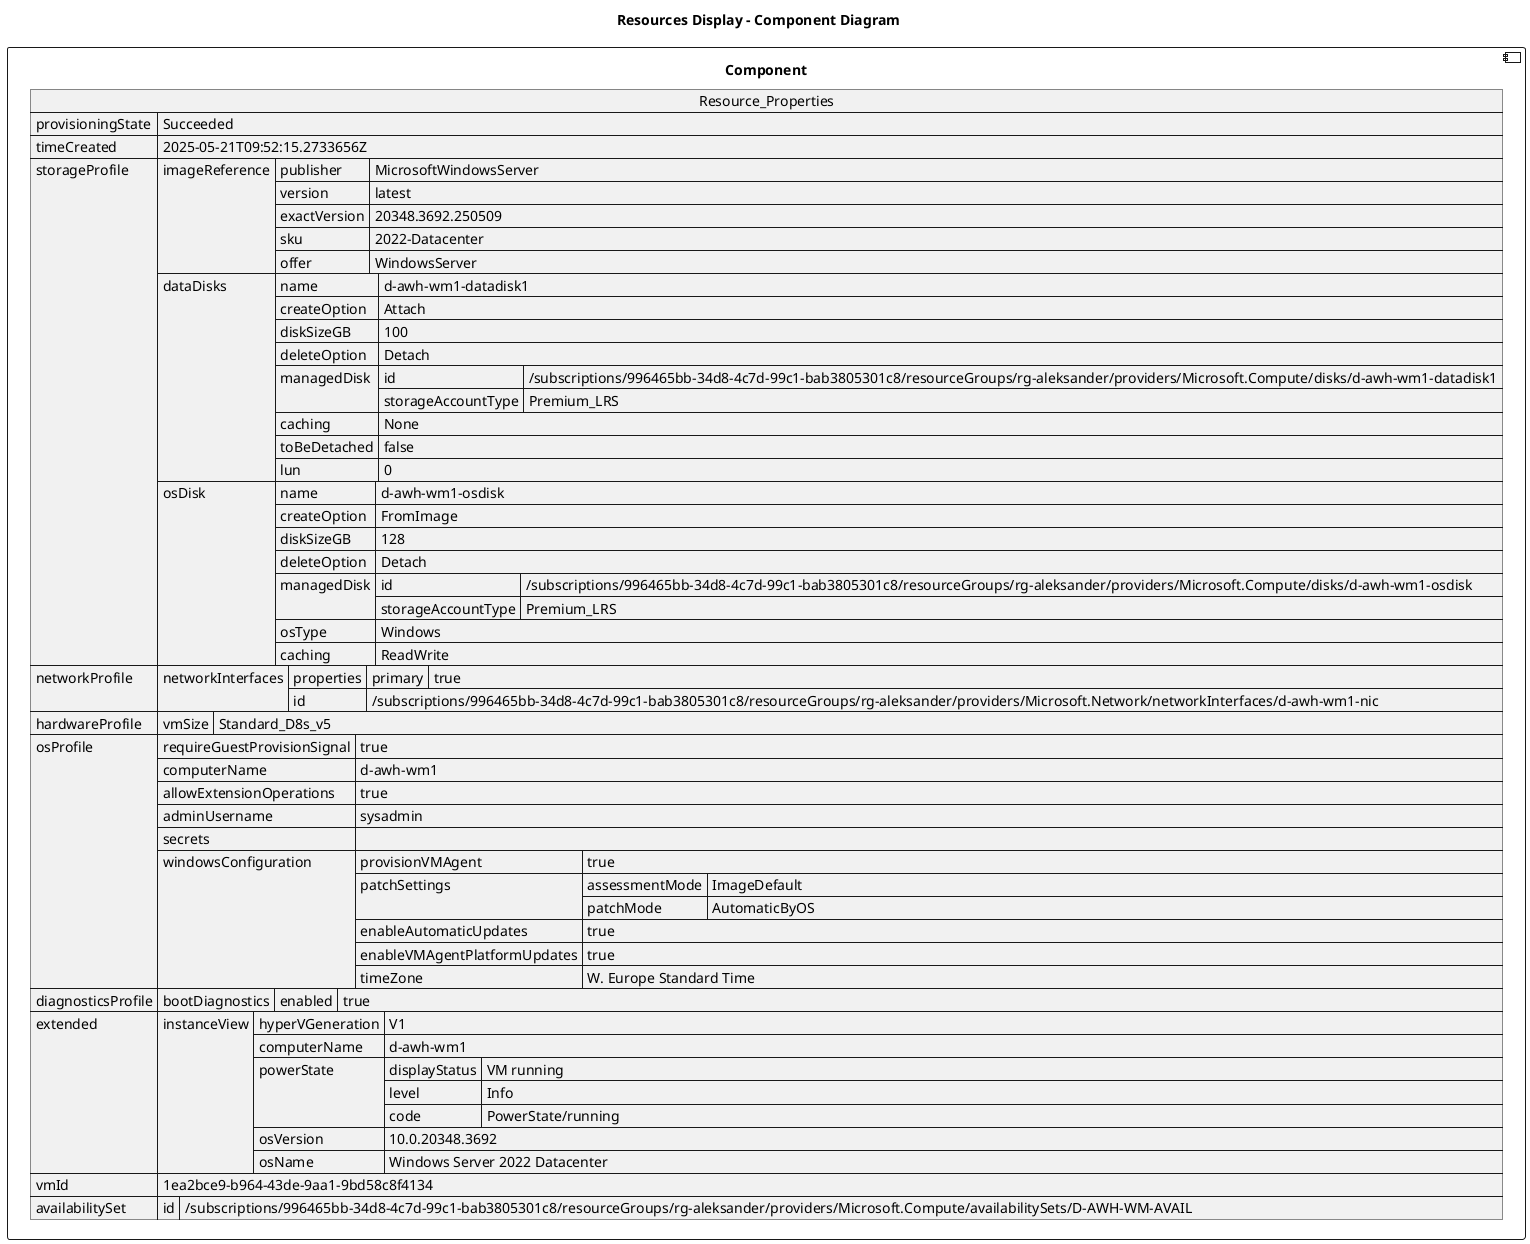 @startuml

title Resources Display - Component Diagram

component Component {

json  Resource_Properties {
  "provisioningState": "Succeeded",
  "timeCreated": "2025-05-21T09:52:15.2733656Z",
  "storageProfile": {
    "imageReference": {
      "publisher": "MicrosoftWindowsServer",
      "version": "latest",
      "exactVersion": "20348.3692.250509",
      "sku": "2022-Datacenter",
      "offer": "WindowsServer"
    },
    "dataDisks": [
      {
        "name": "d-awh-wm1-datadisk1",
        "createOption": "Attach",
        "diskSizeGB": 100,
        "deleteOption": "Detach",
        "managedDisk": {
          "id": "/subscriptions/996465bb-34d8-4c7d-99c1-bab3805301c8/resourceGroups/rg-aleksander/providers/Microsoft.Compute/disks/d-awh-wm1-datadisk1",
          "storageAccountType": "Premium_LRS"
        },
        "caching": "None",
        "toBeDetached": false,
        "lun": 0
      }
    ],
    "osDisk": {
      "name": "d-awh-wm1-osdisk",
      "createOption": "FromImage",
      "diskSizeGB": 128,
      "deleteOption": "Detach",
      "managedDisk": {
        "id": "/subscriptions/996465bb-34d8-4c7d-99c1-bab3805301c8/resourceGroups/rg-aleksander/providers/Microsoft.Compute/disks/d-awh-wm1-osdisk",
        "storageAccountType": "Premium_LRS"
      },
      "osType": "Windows",
      "caching": "ReadWrite"
    }
  },
  "networkProfile": {
    "networkInterfaces": [
      {
        "properties": {
          "primary": true
        },
        "id": "/subscriptions/996465bb-34d8-4c7d-99c1-bab3805301c8/resourceGroups/rg-aleksander/providers/Microsoft.Network/networkInterfaces/d-awh-wm1-nic"
      }
    ]
  },
  "hardwareProfile": {
    "vmSize": "Standard_D8s_v5"
  },
  "osProfile": {
    "requireGuestProvisionSignal": true,
    "computerName": "d-awh-wm1",
    "allowExtensionOperations": true,
    "adminUsername": "sysadmin",
    "secrets": [],
    "windowsConfiguration": {
      "provisionVMAgent": true,
      "patchSettings": {
        "assessmentMode": "ImageDefault",
        "patchMode": "AutomaticByOS"
      },
      "enableAutomaticUpdates": true,
      "enableVMAgentPlatformUpdates": true,
      "timeZone": "W. Europe Standard Time"
    }
  },
  "diagnosticsProfile": {
    "bootDiagnostics": {
      "enabled": true
    }
  },
  "extended": {
    "instanceView": {
      "hyperVGeneration": "V1",
      "computerName": "d-awh-wm1",
      "powerState": {
        "displayStatus": "VM running",
        "level": "Info",
        "code": "PowerState/running"
      },
      "osVersion": "10.0.20348.3692",
      "osName": "Windows Server 2022 Datacenter"
    }
  },
  "vmId": "1ea2bce9-b964-43de-9aa1-9bd58c8f4134",
  "availabilitySet": {
    "id": "/subscriptions/996465bb-34d8-4c7d-99c1-bab3805301c8/resourceGroups/rg-aleksander/providers/Microsoft.Compute/availabilitySets/D-AWH-WM-AVAIL"
  }
}
}
@enduml
